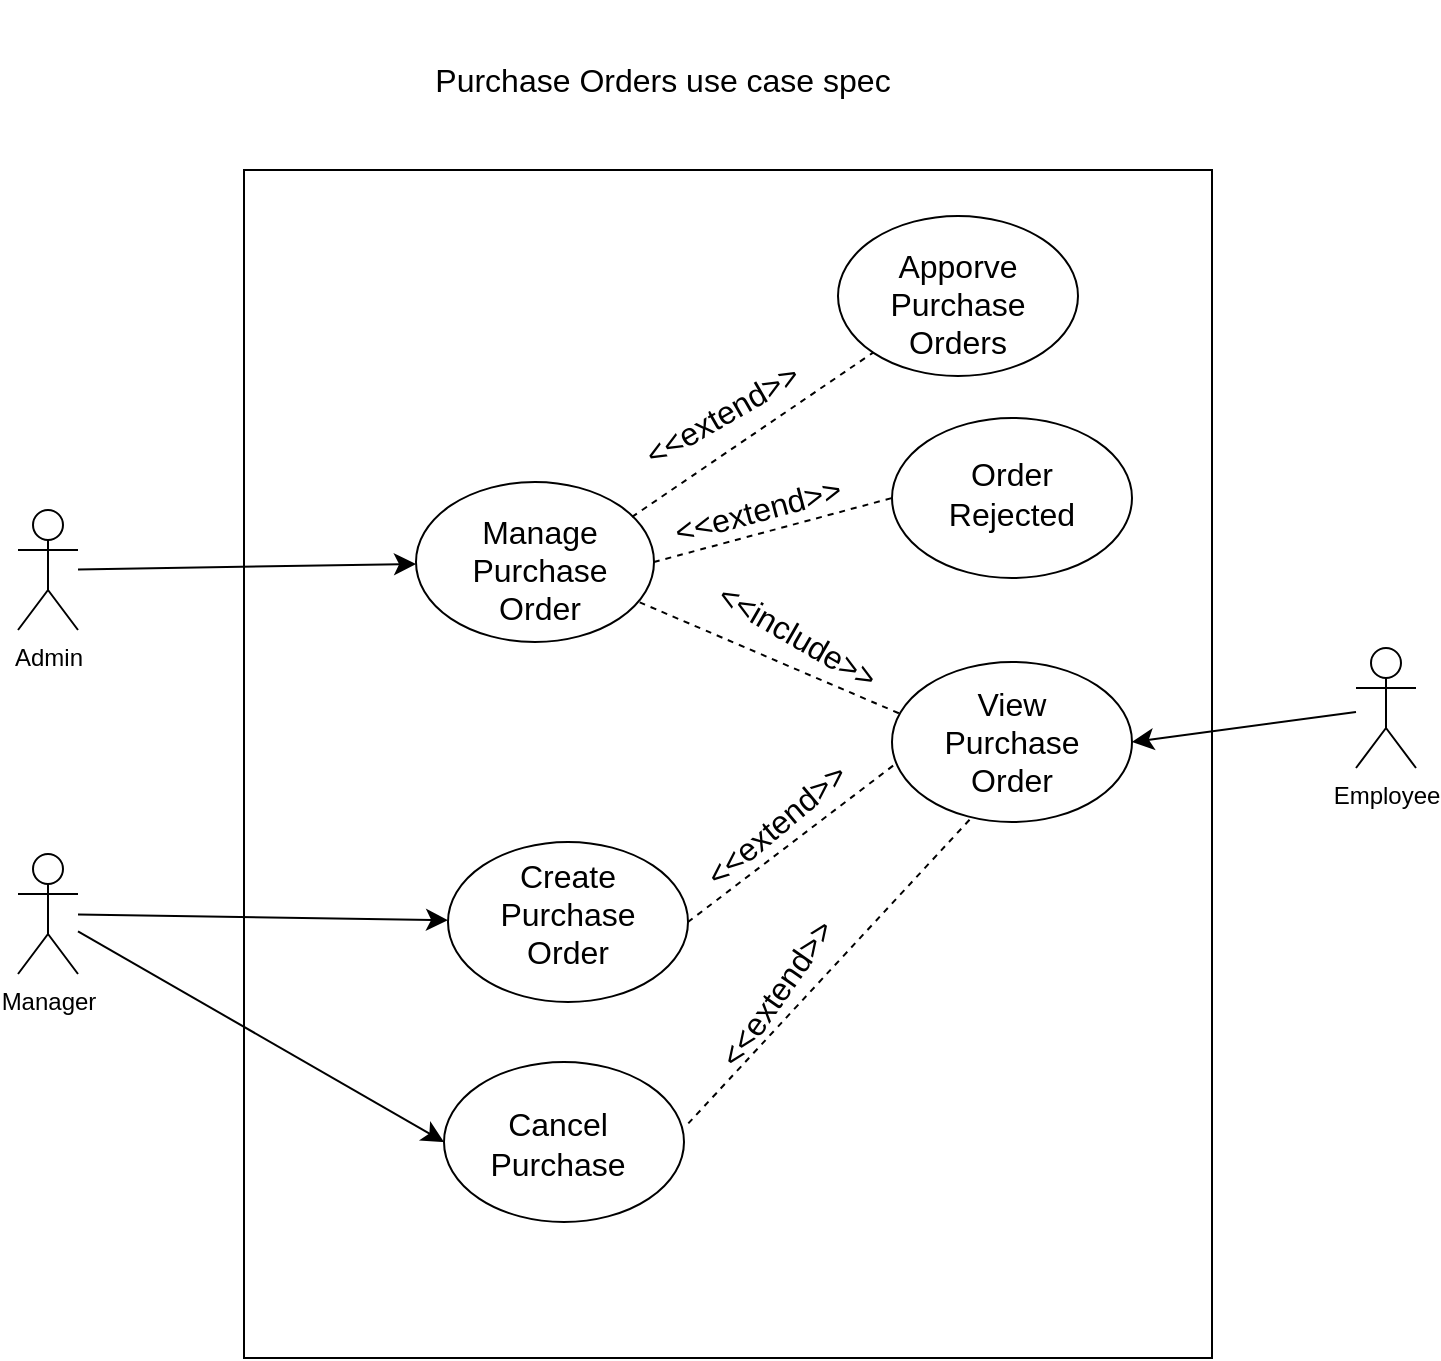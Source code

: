 <mxfile version="26.2.12" pages="5">
  <diagram name="Page-1" id="NyOnG_kX5CCc0Y3JeKOn">
    <mxGraphModel dx="1114" dy="1231" grid="0" gridSize="10" guides="1" tooltips="1" connect="1" arrows="1" fold="1" page="0" pageScale="1" pageWidth="850" pageHeight="1100" math="0" shadow="0">
      <root>
        <mxCell id="0" />
        <mxCell id="1" parent="0" />
        <mxCell id="DXJZPBngIMLDcMMttX4D-1" value="" style="rounded=0;whiteSpace=wrap;html=1;" parent="1" vertex="1">
          <mxGeometry x="-6" y="-161" width="484" height="594" as="geometry" />
        </mxCell>
        <mxCell id="DXJZPBngIMLDcMMttX4D-2" value="" style="ellipse;whiteSpace=wrap;html=1;" parent="1" vertex="1">
          <mxGeometry x="318" y="-37" width="120" height="80" as="geometry" />
        </mxCell>
        <mxCell id="DXJZPBngIMLDcMMttX4D-3" value="" style="ellipse;whiteSpace=wrap;html=1;" parent="1" vertex="1">
          <mxGeometry x="80" y="-5" width="119" height="80" as="geometry" />
        </mxCell>
        <mxCell id="DXJZPBngIMLDcMMttX4D-4" value="" style="ellipse;whiteSpace=wrap;html=1;" parent="1" vertex="1">
          <mxGeometry x="94" y="285" width="120" height="80" as="geometry" />
        </mxCell>
        <mxCell id="DXJZPBngIMLDcMMttX4D-6" value="" style="ellipse;whiteSpace=wrap;html=1;" parent="1" vertex="1">
          <mxGeometry x="318" y="85" width="120" height="80" as="geometry" />
        </mxCell>
        <mxCell id="DXJZPBngIMLDcMMttX4D-7" value="Manage Purchase Order" style="text;strokeColor=none;fillColor=none;html=1;align=center;verticalAlign=middle;whiteSpace=wrap;rounded=0;fontSize=16;" parent="1" vertex="1">
          <mxGeometry x="112" y="24" width="60" height="30" as="geometry" />
        </mxCell>
        <mxCell id="DXJZPBngIMLDcMMttX4D-8" value="Order Rejected" style="text;strokeColor=none;fillColor=none;html=1;align=center;verticalAlign=middle;whiteSpace=wrap;rounded=0;fontSize=16;" parent="1" vertex="1">
          <mxGeometry x="348" y="-14" width="60" height="30" as="geometry" />
        </mxCell>
        <mxCell id="DXJZPBngIMLDcMMttX4D-9" value="Cancel Purchase" style="text;strokeColor=none;fillColor=none;html=1;align=center;verticalAlign=middle;whiteSpace=wrap;rounded=0;fontSize=16;" parent="1" vertex="1">
          <mxGeometry x="121" y="312" width="60" height="28" as="geometry" />
        </mxCell>
        <mxCell id="DXJZPBngIMLDcMMttX4D-10" value="View Purchase Order" style="text;strokeColor=none;fillColor=none;html=1;align=center;verticalAlign=middle;whiteSpace=wrap;rounded=0;fontSize=16;" parent="1" vertex="1">
          <mxGeometry x="348" y="110" width="60" height="30" as="geometry" />
        </mxCell>
        <mxCell id="DXJZPBngIMLDcMMttX4D-11" value="" style="ellipse;whiteSpace=wrap;html=1;" parent="1" vertex="1">
          <mxGeometry x="96" y="175" width="120" height="80" as="geometry" />
        </mxCell>
        <mxCell id="DXJZPBngIMLDcMMttX4D-13" value="" style="ellipse;whiteSpace=wrap;html=1;" parent="1" vertex="1">
          <mxGeometry x="291" y="-138" width="120" height="80" as="geometry" />
        </mxCell>
        <mxCell id="DXJZPBngIMLDcMMttX4D-21" style="edgeStyle=none;curved=1;rounded=0;orthogonalLoop=1;jettySize=auto;html=1;fontSize=12;startSize=8;endSize=8;" parent="1" source="DXJZPBngIMLDcMMttX4D-14" target="DXJZPBngIMLDcMMttX4D-3" edge="1">
          <mxGeometry relative="1" as="geometry" />
        </mxCell>
        <mxCell id="DXJZPBngIMLDcMMttX4D-14" value="Admin" style="shape=umlActor;verticalLabelPosition=bottom;verticalAlign=top;html=1;outlineConnect=0;" parent="1" vertex="1">
          <mxGeometry x="-119" y="9" width="30" height="60" as="geometry" />
        </mxCell>
        <mxCell id="DXJZPBngIMLDcMMttX4D-44" style="edgeStyle=none;curved=1;rounded=0;orthogonalLoop=1;jettySize=auto;html=1;fontSize=12;startSize=8;endSize=8;" parent="1" source="DXJZPBngIMLDcMMttX4D-15" target="DXJZPBngIMLDcMMttX4D-11" edge="1">
          <mxGeometry relative="1" as="geometry" />
        </mxCell>
        <mxCell id="DXJZPBngIMLDcMMttX4D-45" style="edgeStyle=none;curved=1;rounded=0;orthogonalLoop=1;jettySize=auto;html=1;entryX=0;entryY=0.5;entryDx=0;entryDy=0;fontSize=12;startSize=8;endSize=8;" parent="1" source="DXJZPBngIMLDcMMttX4D-15" target="DXJZPBngIMLDcMMttX4D-4" edge="1">
          <mxGeometry relative="1" as="geometry" />
        </mxCell>
        <mxCell id="DXJZPBngIMLDcMMttX4D-15" value="Manager" style="shape=umlActor;verticalLabelPosition=bottom;verticalAlign=top;html=1;outlineConnect=0;" parent="1" vertex="1">
          <mxGeometry x="-119" y="181" width="30" height="60" as="geometry" />
        </mxCell>
        <mxCell id="DXJZPBngIMLDcMMttX4D-16" value="Create Purchase Order" style="text;html=1;align=center;verticalAlign=middle;whiteSpace=wrap;rounded=0;fontSize=16;" parent="1" vertex="1">
          <mxGeometry x="126" y="196" width="60" height="30" as="geometry" />
        </mxCell>
        <mxCell id="DXJZPBngIMLDcMMttX4D-37" style="edgeStyle=none;curved=1;rounded=0;orthogonalLoop=1;jettySize=auto;html=1;entryX=1;entryY=0.5;entryDx=0;entryDy=0;fontSize=12;startSize=8;endSize=8;" parent="1" source="DXJZPBngIMLDcMMttX4D-17" target="DXJZPBngIMLDcMMttX4D-6" edge="1">
          <mxGeometry relative="1" as="geometry" />
        </mxCell>
        <mxCell id="DXJZPBngIMLDcMMttX4D-17" value="Employee" style="shape=umlActor;verticalLabelPosition=bottom;verticalAlign=top;html=1;outlineConnect=0;" parent="1" vertex="1">
          <mxGeometry x="550" y="78" width="30" height="60" as="geometry" />
        </mxCell>
        <mxCell id="DXJZPBngIMLDcMMttX4D-20" value="Apporve Purchase Orders" style="text;strokeColor=none;fillColor=none;html=1;align=center;verticalAlign=middle;whiteSpace=wrap;rounded=0;fontSize=16;" parent="1" vertex="1">
          <mxGeometry x="321" y="-109" width="60" height="30" as="geometry" />
        </mxCell>
        <mxCell id="DXJZPBngIMLDcMMttX4D-30" value="&amp;lt;&amp;lt;extend&amp;gt;&amp;gt;" style="text;html=1;align=center;verticalAlign=middle;whiteSpace=wrap;rounded=0;fontSize=16;rotation=-15;" parent="1" vertex="1">
          <mxGeometry x="221" y="-6" width="60" height="30" as="geometry" />
        </mxCell>
        <mxCell id="DXJZPBngIMLDcMMttX4D-31" value="&amp;lt;&amp;lt;extend&amp;gt;&amp;gt;" style="text;html=1;align=center;verticalAlign=middle;whiteSpace=wrap;rounded=0;fontSize=16;rotation=-55;" parent="1" vertex="1">
          <mxGeometry x="231.21" y="235.41" width="59" height="30" as="geometry" />
        </mxCell>
        <mxCell id="DXJZPBngIMLDcMMttX4D-32" value="&amp;lt;&amp;lt;extend&amp;gt;&amp;gt;" style="text;html=1;align=center;verticalAlign=middle;whiteSpace=wrap;rounded=0;fontSize=16;rotation=-40;" parent="1" vertex="1">
          <mxGeometry x="230.21" y="151" width="60" height="30" as="geometry" />
        </mxCell>
        <mxCell id="DXJZPBngIMLDcMMttX4D-35" value="&amp;lt;&amp;lt;extend&amp;gt;&amp;gt;" style="text;html=1;align=center;verticalAlign=middle;whiteSpace=wrap;rounded=0;fontSize=16;rotation=-30;" parent="1" vertex="1">
          <mxGeometry x="203" y="-54" width="60" height="30" as="geometry" />
        </mxCell>
        <mxCell id="DXJZPBngIMLDcMMttX4D-39" value="&amp;lt;&amp;lt;include&amp;gt;&amp;gt;" style="text;html=1;align=center;verticalAlign=middle;whiteSpace=wrap;rounded=0;fontSize=16;rotation=30;" parent="1" vertex="1">
          <mxGeometry x="241" y="57" width="60" height="30" as="geometry" />
        </mxCell>
        <mxCell id="DXJZPBngIMLDcMMttX4D-43" value="Purchase Orders use case spec" style="text;html=1;align=center;verticalAlign=middle;whiteSpace=wrap;rounded=0;fontSize=16;" parent="1" vertex="1">
          <mxGeometry x="75" y="-246" width="257" height="79" as="geometry" />
        </mxCell>
        <mxCell id="w_eY-zaCafY_pbtJbfmp-1" value="" style="endArrow=none;dashed=1;html=1;rounded=0;fontSize=12;startSize=8;endSize=8;curved=1;entryX=0.333;entryY=0.97;entryDx=0;entryDy=0;entryPerimeter=0;exitX=1.018;exitY=0.384;exitDx=0;exitDy=0;exitPerimeter=0;" edge="1" parent="1" source="DXJZPBngIMLDcMMttX4D-4" target="DXJZPBngIMLDcMMttX4D-6">
          <mxGeometry width="50" height="50" relative="1" as="geometry">
            <mxPoint x="247" y="389" as="sourcePoint" />
            <mxPoint x="297" y="339" as="targetPoint" />
          </mxGeometry>
        </mxCell>
        <mxCell id="w_eY-zaCafY_pbtJbfmp-2" value="" style="endArrow=none;dashed=1;html=1;rounded=0;fontSize=12;startSize=8;endSize=8;curved=1;entryX=0.015;entryY=0.636;entryDx=0;entryDy=0;entryPerimeter=0;exitX=1;exitY=0.5;exitDx=0;exitDy=0;" edge="1" parent="1" source="DXJZPBngIMLDcMMttX4D-11" target="DXJZPBngIMLDcMMttX4D-6">
          <mxGeometry width="50" height="50" relative="1" as="geometry">
            <mxPoint x="214" y="215" as="sourcePoint" />
            <mxPoint x="264" y="165" as="targetPoint" />
          </mxGeometry>
        </mxCell>
        <mxCell id="w_eY-zaCafY_pbtJbfmp-3" value="" style="endArrow=none;dashed=1;html=1;rounded=0;fontSize=12;startSize=8;endSize=8;curved=1;entryX=0.047;entryY=0.332;entryDx=0;entryDy=0;entryPerimeter=0;exitX=0.94;exitY=0.752;exitDx=0;exitDy=0;exitPerimeter=0;" edge="1" parent="1" source="DXJZPBngIMLDcMMttX4D-3" target="DXJZPBngIMLDcMMttX4D-6">
          <mxGeometry width="50" height="50" relative="1" as="geometry">
            <mxPoint x="216" y="151" as="sourcePoint" />
            <mxPoint x="266" y="101" as="targetPoint" />
          </mxGeometry>
        </mxCell>
        <mxCell id="w_eY-zaCafY_pbtJbfmp-5" value="" style="endArrow=none;dashed=1;html=1;rounded=0;fontSize=12;startSize=8;endSize=8;curved=1;entryX=0;entryY=0.5;entryDx=0;entryDy=0;exitX=1;exitY=0.5;exitDx=0;exitDy=0;" edge="1" parent="1" source="DXJZPBngIMLDcMMttX4D-3" target="DXJZPBngIMLDcMMttX4D-2">
          <mxGeometry width="50" height="50" relative="1" as="geometry">
            <mxPoint x="216" y="151" as="sourcePoint" />
            <mxPoint x="266" y="101" as="targetPoint" />
          </mxGeometry>
        </mxCell>
        <mxCell id="w_eY-zaCafY_pbtJbfmp-6" value="" style="endArrow=none;dashed=1;html=1;rounded=0;fontSize=12;startSize=8;endSize=8;curved=1;entryX=0;entryY=1;entryDx=0;entryDy=0;exitX=0.908;exitY=0.218;exitDx=0;exitDy=0;exitPerimeter=0;" edge="1" parent="1" source="DXJZPBngIMLDcMMttX4D-3" target="DXJZPBngIMLDcMMttX4D-13">
          <mxGeometry width="50" height="50" relative="1" as="geometry">
            <mxPoint x="216" y="151" as="sourcePoint" />
            <mxPoint x="266" y="101" as="targetPoint" />
          </mxGeometry>
        </mxCell>
      </root>
    </mxGraphModel>
  </diagram>
  <diagram id="zTB6yqDOn4gvXUhf_rNV" name="Page-2">
    <mxGraphModel dx="1025" dy="1128" grid="0" gridSize="10" guides="1" tooltips="1" connect="1" arrows="1" fold="1" page="0" pageScale="1" pageWidth="850" pageHeight="1100" math="0" shadow="0">
      <root>
        <mxCell id="0" />
        <mxCell id="1" parent="0" />
        <mxCell id="6XokOQbXLFKj7Yi1ZXRZ-1" value="Patient Admission Use Case" style="text;html=1;align=center;verticalAlign=middle;whiteSpace=wrap;rounded=0;fontSize=16;" parent="1" vertex="1">
          <mxGeometry x="114" y="-15" width="210" height="30" as="geometry" />
        </mxCell>
        <mxCell id="6XokOQbXLFKj7Yi1ZXRZ-2" value="" style="rounded=0;whiteSpace=wrap;html=1;" parent="1" vertex="1">
          <mxGeometry x="6" y="15" width="423" height="611" as="geometry" />
        </mxCell>
        <mxCell id="6XokOQbXLFKj7Yi1ZXRZ-3" value="" style="ellipse;whiteSpace=wrap;html=1;" parent="1" vertex="1">
          <mxGeometry x="86.5" y="527" width="120" height="80" as="geometry" />
        </mxCell>
        <mxCell id="6XokOQbXLFKj7Yi1ZXRZ-4" value="" style="ellipse;whiteSpace=wrap;html=1;" parent="1" vertex="1">
          <mxGeometry x="86.5" y="152" width="120" height="80" as="geometry" />
        </mxCell>
        <mxCell id="6XokOQbXLFKj7Yi1ZXRZ-5" value="" style="ellipse;whiteSpace=wrap;html=1;" parent="1" vertex="1">
          <mxGeometry x="88.5" y="332" width="120" height="80" as="geometry" />
        </mxCell>
        <mxCell id="6XokOQbXLFKj7Yi1ZXRZ-6" value="" style="ellipse;whiteSpace=wrap;html=1;" parent="1" vertex="1">
          <mxGeometry x="289" y="332" width="120" height="80" as="geometry" />
        </mxCell>
        <mxCell id="6XokOQbXLFKj7Yi1ZXRZ-11" style="edgeStyle=none;curved=1;rounded=0;orthogonalLoop=1;jettySize=auto;html=1;entryX=1;entryY=0.5;entryDx=0;entryDy=0;fontSize=12;startSize=8;endSize=8;" parent="1" source="6XokOQbXLFKj7Yi1ZXRZ-7" target="6XokOQbXLFKj7Yi1ZXRZ-4" edge="1">
          <mxGeometry relative="1" as="geometry" />
        </mxCell>
        <mxCell id="6XokOQbXLFKj7Yi1ZXRZ-7" value="Patient" style="shape=umlActor;verticalLabelPosition=bottom;verticalAlign=top;html=1;outlineConnect=0;" parent="1" vertex="1">
          <mxGeometry x="442" y="191" width="30" height="60" as="geometry" />
        </mxCell>
        <mxCell id="6XokOQbXLFKj7Yi1ZXRZ-20" style="edgeStyle=none;curved=1;rounded=0;orthogonalLoop=1;jettySize=auto;html=1;entryX=0.5;entryY=0;entryDx=0;entryDy=0;fontSize=12;startSize=8;endSize=8;" parent="1" source="6XokOQbXLFKj7Yi1ZXRZ-8" target="6XokOQbXLFKj7Yi1ZXRZ-5" edge="1">
          <mxGeometry relative="1" as="geometry" />
        </mxCell>
        <mxCell id="6XokOQbXLFKj7Yi1ZXRZ-40" style="edgeStyle=none;curved=1;rounded=0;orthogonalLoop=1;jettySize=auto;html=1;entryX=0;entryY=0.5;entryDx=0;entryDy=0;fontSize=12;startSize=8;endSize=8;" parent="1" source="6XokOQbXLFKj7Yi1ZXRZ-8" target="6XokOQbXLFKj7Yi1ZXRZ-38" edge="1">
          <mxGeometry relative="1" as="geometry" />
        </mxCell>
        <mxCell id="6XokOQbXLFKj7Yi1ZXRZ-8" value="Admin" style="shape=umlActor;verticalLabelPosition=bottom;verticalAlign=top;html=1;outlineConnect=0;" parent="1" vertex="1">
          <mxGeometry x="-102" y="51" width="30" height="60" as="geometry" />
        </mxCell>
        <mxCell id="6XokOQbXLFKj7Yi1ZXRZ-17" style="edgeStyle=none;curved=1;rounded=0;orthogonalLoop=1;jettySize=auto;html=1;entryX=0.5;entryY=0;entryDx=0;entryDy=0;fontSize=12;startSize=8;endSize=8;" parent="1" source="6XokOQbXLFKj7Yi1ZXRZ-9" target="6XokOQbXLFKj7Yi1ZXRZ-5" edge="1">
          <mxGeometry relative="1" as="geometry" />
        </mxCell>
        <mxCell id="6XokOQbXLFKj7Yi1ZXRZ-33" style="edgeStyle=none;curved=1;rounded=0;orthogonalLoop=1;jettySize=auto;html=1;entryX=0;entryY=0.5;entryDx=0;entryDy=0;fontSize=12;startSize=8;endSize=8;" parent="1" source="6XokOQbXLFKj7Yi1ZXRZ-9" target="6XokOQbXLFKj7Yi1ZXRZ-3" edge="1">
          <mxGeometry relative="1" as="geometry" />
        </mxCell>
        <mxCell id="6XokOQbXLFKj7Yi1ZXRZ-9" value="Receptionist" style="shape=umlActor;verticalLabelPosition=bottom;verticalAlign=top;html=1;outlineConnect=0;" parent="1" vertex="1">
          <mxGeometry x="-100" y="199" width="30" height="60" as="geometry" />
        </mxCell>
        <mxCell id="6XokOQbXLFKj7Yi1ZXRZ-10" value="Register" style="text;html=1;align=center;verticalAlign=middle;whiteSpace=wrap;rounded=0;fontSize=16;" parent="1" vertex="1">
          <mxGeometry x="118.5" y="174" width="60" height="30" as="geometry" />
        </mxCell>
        <mxCell id="6XokOQbXLFKj7Yi1ZXRZ-12" value="" style="ellipse;whiteSpace=wrap;html=1;" parent="1" vertex="1">
          <mxGeometry x="306" y="100" width="120" height="80" as="geometry" />
        </mxCell>
        <mxCell id="6XokOQbXLFKj7Yi1ZXRZ-13" value="Update Details" style="text;html=1;align=center;verticalAlign=middle;whiteSpace=wrap;rounded=0;fontSize=16;" parent="1" vertex="1">
          <mxGeometry x="336" y="128" width="60" height="30" as="geometry" />
        </mxCell>
        <mxCell id="6XokOQbXLFKj7Yi1ZXRZ-15" value="&amp;lt;&amp;lt;extend&amp;gt;&amp;gt;" style="text;html=1;align=center;verticalAlign=middle;whiteSpace=wrap;rounded=0;fontSize=16;rotation=-10;" parent="1" vertex="1">
          <mxGeometry x="232" y="150" width="60" height="30" as="geometry" />
        </mxCell>
        <mxCell id="6XokOQbXLFKj7Yi1ZXRZ-16" value="Approve Registration" style="text;html=1;align=center;verticalAlign=middle;whiteSpace=wrap;rounded=0;fontSize=16;" parent="1" vertex="1">
          <mxGeometry x="116.5" y="357" width="60" height="30" as="geometry" />
        </mxCell>
        <mxCell id="6XokOQbXLFKj7Yi1ZXRZ-23" value="" style="endArrow=none;dashed=1;html=1;rounded=0;fontSize=12;startSize=8;endSize=8;curved=1;entryX=0.5;entryY=0;entryDx=0;entryDy=0;" parent="1" target="6XokOQbXLFKj7Yi1ZXRZ-5" edge="1">
          <mxGeometry width="50" height="50" relative="1" as="geometry">
            <mxPoint x="156" y="230" as="sourcePoint" />
            <mxPoint x="217" y="85" as="targetPoint" />
          </mxGeometry>
        </mxCell>
        <mxCell id="6XokOQbXLFKj7Yi1ZXRZ-24" value="Verify Insurance" style="text;html=1;align=center;verticalAlign=middle;whiteSpace=wrap;rounded=0;fontSize=16;" parent="1" vertex="1">
          <mxGeometry x="319" y="355" width="60" height="30" as="geometry" />
        </mxCell>
        <mxCell id="6XokOQbXLFKj7Yi1ZXRZ-26" value="&amp;lt;&amp;lt;include&amp;gt;&amp;gt;" style="text;html=1;align=center;verticalAlign=middle;whiteSpace=wrap;rounded=0;fontSize=16;" parent="1" vertex="1">
          <mxGeometry x="216" y="342" width="60" height="30" as="geometry" />
        </mxCell>
        <mxCell id="6XokOQbXLFKj7Yi1ZXRZ-27" value="" style="ellipse;whiteSpace=wrap;html=1;" parent="1" vertex="1">
          <mxGeometry x="289" y="438" width="120" height="80" as="geometry" />
        </mxCell>
        <mxCell id="6XokOQbXLFKj7Yi1ZXRZ-28" value="Assign Room" style="text;html=1;align=center;verticalAlign=middle;whiteSpace=wrap;rounded=0;fontSize=16;" parent="1" vertex="1">
          <mxGeometry x="321" y="463" width="60" height="30" as="geometry" />
        </mxCell>
        <mxCell id="6XokOQbXLFKj7Yi1ZXRZ-30" value="&amp;lt;,extend&amp;gt;&amp;gt;" style="text;html=1;align=center;verticalAlign=middle;whiteSpace=wrap;rounded=0;fontSize=16;rotation=45;" parent="1" vertex="1">
          <mxGeometry x="219" y="405" width="60" height="30" as="geometry" />
        </mxCell>
        <mxCell id="6XokOQbXLFKj7Yi1ZXRZ-31" value="&amp;lt;&amp;lt;extend&amp;gt;&amp;gt;" style="text;html=1;align=center;verticalAlign=middle;whiteSpace=wrap;rounded=0;fontSize=16;rotation=90;" parent="1" vertex="1">
          <mxGeometry x="134" y="455" width="60" height="30" as="geometry" />
        </mxCell>
        <mxCell id="6XokOQbXLFKj7Yi1ZXRZ-32" value="Cancel Registration" style="text;html=1;align=center;verticalAlign=middle;whiteSpace=wrap;rounded=0;fontSize=16;" parent="1" vertex="1">
          <mxGeometry x="116.5" y="552" width="60" height="30" as="geometry" />
        </mxCell>
        <mxCell id="6XokOQbXLFKj7Yi1ZXRZ-38" value="" style="ellipse;whiteSpace=wrap;html=1;" parent="1" vertex="1">
          <mxGeometry x="89" y="35" width="120" height="80" as="geometry" />
        </mxCell>
        <mxCell id="6XokOQbXLFKj7Yi1ZXRZ-39" value="View Registration List" style="text;html=1;align=center;verticalAlign=middle;whiteSpace=wrap;rounded=0;fontSize=16;" parent="1" vertex="1">
          <mxGeometry x="118.5" y="60" width="60" height="30" as="geometry" />
        </mxCell>
        <mxCell id="g6KzEzdc8JA6epEw6qc8-1" value="" style="endArrow=none;dashed=1;html=1;rounded=0;fontSize=12;startSize=8;endSize=8;curved=1;entryX=0;entryY=1;entryDx=0;entryDy=0;exitX=1;exitY=0.5;exitDx=0;exitDy=0;" edge="1" parent="1" source="6XokOQbXLFKj7Yi1ZXRZ-4" target="6XokOQbXLFKj7Yi1ZXRZ-12">
          <mxGeometry width="50" height="50" relative="1" as="geometry">
            <mxPoint x="211" y="217" as="sourcePoint" />
            <mxPoint x="261" y="167" as="targetPoint" />
          </mxGeometry>
        </mxCell>
        <mxCell id="g6KzEzdc8JA6epEw6qc8-2" value="" style="endArrow=none;dashed=1;html=1;rounded=0;fontSize=12;startSize=8;endSize=8;curved=1;entryX=0;entryY=0.5;entryDx=0;entryDy=0;exitX=1;exitY=0.5;exitDx=0;exitDy=0;" edge="1" parent="1" source="6XokOQbXLFKj7Yi1ZXRZ-5" target="6XokOQbXLFKj7Yi1ZXRZ-6">
          <mxGeometry width="50" height="50" relative="1" as="geometry">
            <mxPoint x="211" y="287" as="sourcePoint" />
            <mxPoint x="261" y="237" as="targetPoint" />
          </mxGeometry>
        </mxCell>
        <mxCell id="g6KzEzdc8JA6epEw6qc8-3" value="" style="endArrow=none;dashed=1;html=1;rounded=0;fontSize=12;startSize=8;endSize=8;curved=1;entryX=0;entryY=0.5;entryDx=0;entryDy=0;exitX=0.921;exitY=0.788;exitDx=0;exitDy=0;exitPerimeter=0;" edge="1" parent="1" source="6XokOQbXLFKj7Yi1ZXRZ-5" target="6XokOQbXLFKj7Yi1ZXRZ-27">
          <mxGeometry width="50" height="50" relative="1" as="geometry">
            <mxPoint x="211" y="287" as="sourcePoint" />
            <mxPoint x="261" y="237" as="targetPoint" />
          </mxGeometry>
        </mxCell>
        <mxCell id="g6KzEzdc8JA6epEw6qc8-4" value="" style="endArrow=none;dashed=1;html=1;rounded=0;fontSize=12;startSize=8;endSize=8;curved=1;entryX=0.5;entryY=1;entryDx=0;entryDy=0;exitX=0.567;exitY=0.014;exitDx=0;exitDy=0;exitPerimeter=0;" edge="1" parent="1" source="6XokOQbXLFKj7Yi1ZXRZ-3" target="6XokOQbXLFKj7Yi1ZXRZ-5">
          <mxGeometry width="50" height="50" relative="1" as="geometry">
            <mxPoint x="99" y="488" as="sourcePoint" />
            <mxPoint x="149" y="438" as="targetPoint" />
          </mxGeometry>
        </mxCell>
      </root>
    </mxGraphModel>
  </diagram>
  <diagram id="w-Ws_v_r-dMBgAfrUgAB" name="Page-3">
    <mxGraphModel dx="988" dy="1085" grid="0" gridSize="10" guides="1" tooltips="1" connect="1" arrows="1" fold="1" page="0" pageScale="1" pageWidth="850" pageHeight="1100" math="0" shadow="0">
      <root>
        <mxCell id="0" />
        <mxCell id="1" parent="0" />
        <mxCell id="RGfr8Jt0xajtY7Bnpl3W-1" value="" style="rounded=0;whiteSpace=wrap;html=1;" vertex="1" parent="1">
          <mxGeometry x="35" y="-212" width="388" height="595" as="geometry" />
        </mxCell>
        <mxCell id="RGfr8Jt0xajtY7Bnpl3W-2" value="" style="ellipse;whiteSpace=wrap;html=1;" vertex="1" parent="1">
          <mxGeometry x="91" y="-32" width="120" height="80" as="geometry" />
        </mxCell>
        <mxCell id="RGfr8Jt0xajtY7Bnpl3W-32" style="edgeStyle=none;curved=1;rounded=0;orthogonalLoop=1;jettySize=auto;html=1;entryX=0;entryY=0.5;entryDx=0;entryDy=0;fontSize=12;startSize=8;endSize=8;" edge="1" parent="1" source="RGfr8Jt0xajtY7Bnpl3W-3" target="RGfr8Jt0xajtY7Bnpl3W-8">
          <mxGeometry relative="1" as="geometry" />
        </mxCell>
        <mxCell id="RGfr8Jt0xajtY7Bnpl3W-37" style="edgeStyle=none;curved=1;rounded=0;orthogonalLoop=1;jettySize=auto;html=1;fontSize=12;startSize=8;endSize=8;entryX=0;entryY=0.5;entryDx=0;entryDy=0;" edge="1" parent="1" source="RGfr8Jt0xajtY7Bnpl3W-3" target="RGfr8Jt0xajtY7Bnpl3W-34">
          <mxGeometry relative="1" as="geometry">
            <mxPoint x="214.429" y="-109.286" as="targetPoint" />
          </mxGeometry>
        </mxCell>
        <mxCell id="RGfr8Jt0xajtY7Bnpl3W-3" value="Doctor" style="shape=umlActor;verticalLabelPosition=bottom;verticalAlign=top;html=1;outlineConnect=0;" vertex="1" parent="1">
          <mxGeometry x="-26" y="-42" width="30" height="60" as="geometry" />
        </mxCell>
        <mxCell id="RGfr8Jt0xajtY7Bnpl3W-19" style="edgeStyle=none;curved=1;rounded=0;orthogonalLoop=1;jettySize=auto;html=1;entryX=0;entryY=1;entryDx=0;entryDy=0;fontSize=12;startSize=8;endSize=8;" edge="1" parent="1" source="RGfr8Jt0xajtY7Bnpl3W-4" target="RGfr8Jt0xajtY7Bnpl3W-2">
          <mxGeometry relative="1" as="geometry" />
        </mxCell>
        <mxCell id="RGfr8Jt0xajtY7Bnpl3W-27" style="edgeStyle=none;curved=1;rounded=0;orthogonalLoop=1;jettySize=auto;html=1;entryX=0;entryY=0.5;entryDx=0;entryDy=0;fontSize=12;startSize=8;endSize=8;" edge="1" parent="1" source="RGfr8Jt0xajtY7Bnpl3W-4" target="RGfr8Jt0xajtY7Bnpl3W-7">
          <mxGeometry relative="1" as="geometry" />
        </mxCell>
        <mxCell id="RGfr8Jt0xajtY7Bnpl3W-4" value="Receptionist" style="shape=umlActor;verticalLabelPosition=bottom;verticalAlign=top;html=1;outlineConnect=0;" vertex="1" parent="1">
          <mxGeometry x="-26" y="179" width="30" height="60" as="geometry" />
        </mxCell>
        <mxCell id="RGfr8Jt0xajtY7Bnpl3W-22" style="edgeStyle=none;curved=1;rounded=0;orthogonalLoop=1;jettySize=auto;html=1;entryX=1;entryY=0.5;entryDx=0;entryDy=0;fontSize=12;startSize=8;endSize=8;" edge="1" parent="1" source="RGfr8Jt0xajtY7Bnpl3W-5" target="RGfr8Jt0xajtY7Bnpl3W-20">
          <mxGeometry relative="1" as="geometry" />
        </mxCell>
        <mxCell id="RGfr8Jt0xajtY7Bnpl3W-26" style="edgeStyle=none;curved=1;rounded=0;orthogonalLoop=1;jettySize=auto;html=1;entryX=1;entryY=0.5;entryDx=0;entryDy=0;fontSize=12;startSize=8;endSize=8;" edge="1" parent="1" source="RGfr8Jt0xajtY7Bnpl3W-5" target="RGfr8Jt0xajtY7Bnpl3W-7">
          <mxGeometry relative="1" as="geometry" />
        </mxCell>
        <mxCell id="RGfr8Jt0xajtY7Bnpl3W-5" value="Patient" style="shape=umlActor;verticalLabelPosition=bottom;verticalAlign=top;html=1;outlineConnect=0;" vertex="1" parent="1">
          <mxGeometry x="453" y="167" width="30" height="60" as="geometry" />
        </mxCell>
        <mxCell id="RGfr8Jt0xajtY7Bnpl3W-6" value="" style="ellipse;whiteSpace=wrap;html=1;" vertex="1" parent="1">
          <mxGeometry x="300" y="-16" width="120" height="80" as="geometry" />
        </mxCell>
        <mxCell id="RGfr8Jt0xajtY7Bnpl3W-7" value="" style="ellipse;whiteSpace=wrap;html=1;" vertex="1" parent="1">
          <mxGeometry x="141" y="279" width="120" height="80" as="geometry" />
        </mxCell>
        <mxCell id="RGfr8Jt0xajtY7Bnpl3W-8" value="" style="ellipse;whiteSpace=wrap;html=1;" vertex="1" parent="1">
          <mxGeometry x="283" y="-112" width="120" height="80" as="geometry" />
        </mxCell>
        <mxCell id="RGfr8Jt0xajtY7Bnpl3W-10" value="Schedule Appointment" style="text;html=1;align=center;verticalAlign=middle;whiteSpace=wrap;rounded=0;" vertex="1" parent="1">
          <mxGeometry x="121" y="-7" width="60" height="30" as="geometry" />
        </mxCell>
        <mxCell id="RGfr8Jt0xajtY7Bnpl3W-11" value="Send Appointment Reminder" style="text;html=1;align=center;verticalAlign=middle;whiteSpace=wrap;rounded=0;" vertex="1" parent="1">
          <mxGeometry x="330" y="4" width="60" height="30" as="geometry" />
        </mxCell>
        <mxCell id="RGfr8Jt0xajtY7Bnpl3W-13" value="Cancel Appointment" style="text;html=1;align=center;verticalAlign=middle;whiteSpace=wrap;rounded=0;" vertex="1" parent="1">
          <mxGeometry x="171" y="304" width="60" height="30" as="geometry" />
        </mxCell>
        <mxCell id="RGfr8Jt0xajtY7Bnpl3W-14" value="Reschedule Appointment" style="text;html=1;align=center;verticalAlign=middle;whiteSpace=wrap;rounded=0;" vertex="1" parent="1">
          <mxGeometry x="313" y="-87" width="60" height="30" as="geometry" />
        </mxCell>
        <mxCell id="RGfr8Jt0xajtY7Bnpl3W-16" value="&amp;lt;&amp;lt;include&amp;gt;&amp;gt;" style="text;html=1;align=center;verticalAlign=middle;whiteSpace=wrap;rounded=0;" vertex="1" parent="1">
          <mxGeometry x="228" y="-12" width="61" height="30" as="geometry" />
        </mxCell>
        <mxCell id="RGfr8Jt0xajtY7Bnpl3W-17" value="&amp;lt;&amp;lt;extend&amp;gt;&amp;gt;" style="text;html=1;align=center;verticalAlign=middle;whiteSpace=wrap;rounded=0;rotation=-30;" vertex="1" parent="1">
          <mxGeometry x="215" y="-55" width="61" height="30" as="geometry" />
        </mxCell>
        <mxCell id="RGfr8Jt0xajtY7Bnpl3W-18" style="edgeStyle=none;curved=1;rounded=0;orthogonalLoop=1;jettySize=auto;html=1;exitX=0;exitY=0.5;exitDx=0;exitDy=0;fontSize=12;startSize=8;endSize=8;" edge="1" parent="1" source="RGfr8Jt0xajtY7Bnpl3W-14" target="RGfr8Jt0xajtY7Bnpl3W-14">
          <mxGeometry relative="1" as="geometry" />
        </mxCell>
        <mxCell id="RGfr8Jt0xajtY7Bnpl3W-20" value="" style="ellipse;whiteSpace=wrap;html=1;" vertex="1" parent="1">
          <mxGeometry x="169" y="159" width="120" height="80" as="geometry" />
        </mxCell>
        <mxCell id="RGfr8Jt0xajtY7Bnpl3W-23" value="Request Appointment" style="text;html=1;align=center;verticalAlign=middle;whiteSpace=wrap;rounded=0;" vertex="1" parent="1">
          <mxGeometry x="199" y="186" width="60" height="30" as="geometry" />
        </mxCell>
        <mxCell id="RGfr8Jt0xajtY7Bnpl3W-29" value="&amp;lt;&amp;lt;extend&amp;gt;&amp;gt;" style="text;html=1;align=center;verticalAlign=middle;whiteSpace=wrap;rounded=0;rotation=85;" vertex="1" parent="1">
          <mxGeometry x="113" y="161" width="61" height="30" as="geometry" />
        </mxCell>
        <mxCell id="RGfr8Jt0xajtY7Bnpl3W-30" style="edgeStyle=none;curved=1;rounded=0;orthogonalLoop=1;jettySize=auto;html=1;exitX=0.5;exitY=1;exitDx=0;exitDy=0;fontSize=12;startSize=8;endSize=8;" edge="1" parent="1" source="RGfr8Jt0xajtY7Bnpl3W-8" target="RGfr8Jt0xajtY7Bnpl3W-8">
          <mxGeometry relative="1" as="geometry" />
        </mxCell>
        <mxCell id="RGfr8Jt0xajtY7Bnpl3W-34" value="" style="ellipse;whiteSpace=wrap;html=1;" vertex="1" parent="1">
          <mxGeometry x="228" y="-210" width="120" height="80" as="geometry" />
        </mxCell>
        <mxCell id="RGfr8Jt0xajtY7Bnpl3W-36" value="View Appointment" style="text;html=1;align=center;verticalAlign=middle;whiteSpace=wrap;rounded=0;" vertex="1" parent="1">
          <mxGeometry x="258" y="-185" width="60" height="30" as="geometry" />
        </mxCell>
        <mxCell id="RGfr8Jt0xajtY7Bnpl3W-40" value="&amp;lt;include&amp;gt;&amp;gt;" style="text;html=1;align=center;verticalAlign=middle;whiteSpace=wrap;rounded=0;rotation=-45;" vertex="1" parent="1">
          <mxGeometry x="192" y="-98" width="61" height="30" as="geometry" />
        </mxCell>
        <mxCell id="RGfr8Jt0xajtY7Bnpl3W-41" value="" style="endArrow=none;dashed=1;html=1;rounded=0;fontSize=12;startSize=8;endSize=8;curved=1;exitX=0.5;exitY=0;exitDx=0;exitDy=0;" edge="1" parent="1" source="RGfr8Jt0xajtY7Bnpl3W-20">
          <mxGeometry width="50" height="50" relative="1" as="geometry">
            <mxPoint x="207" y="119" as="sourcePoint" />
            <mxPoint x="156" y="51" as="targetPoint" />
          </mxGeometry>
        </mxCell>
        <mxCell id="LdGLTEFaQkRU_Gv6Jl3g-1" value="" style="endArrow=none;dashed=1;html=1;rounded=0;fontSize=12;startSize=8;endSize=8;curved=1;entryX=0.344;entryY=0.983;entryDx=0;entryDy=0;entryPerimeter=0;exitX=0.808;exitY=0.108;exitDx=0;exitDy=0;exitPerimeter=0;" edge="1" parent="1" source="RGfr8Jt0xajtY7Bnpl3W-2" target="RGfr8Jt0xajtY7Bnpl3W-34">
          <mxGeometry width="50" height="50" relative="1" as="geometry">
            <mxPoint x="240" y="-11" as="sourcePoint" />
            <mxPoint x="290" y="-61" as="targetPoint" />
          </mxGeometry>
        </mxCell>
        <mxCell id="LdGLTEFaQkRU_Gv6Jl3g-2" value="" style="endArrow=none;dashed=1;html=1;rounded=0;fontSize=12;startSize=8;endSize=8;curved=1;exitX=0.947;exitY=0.283;exitDx=0;exitDy=0;exitPerimeter=0;entryX=0.064;entryY=0.767;entryDx=0;entryDy=0;entryPerimeter=0;" edge="1" parent="1" source="RGfr8Jt0xajtY7Bnpl3W-2" target="RGfr8Jt0xajtY7Bnpl3W-8">
          <mxGeometry width="50" height="50" relative="1" as="geometry">
            <mxPoint x="240" y="-11" as="sourcePoint" />
            <mxPoint x="290" y="-61" as="targetPoint" />
          </mxGeometry>
        </mxCell>
        <mxCell id="LdGLTEFaQkRU_Gv6Jl3g-3" value="" style="endArrow=none;dashed=1;html=1;rounded=0;fontSize=12;startSize=8;endSize=8;curved=1;entryX=0.017;entryY=0.433;entryDx=0;entryDy=0;entryPerimeter=0;exitX=1;exitY=0.5;exitDx=0;exitDy=0;" edge="1" parent="1" source="RGfr8Jt0xajtY7Bnpl3W-2" target="RGfr8Jt0xajtY7Bnpl3W-6">
          <mxGeometry width="50" height="50" relative="1" as="geometry">
            <mxPoint x="240" y="-11" as="sourcePoint" />
            <mxPoint x="290" y="-61" as="targetPoint" />
          </mxGeometry>
        </mxCell>
        <mxCell id="LdGLTEFaQkRU_Gv6Jl3g-4" value="" style="endArrow=none;dashed=1;html=1;rounded=0;fontSize=12;startSize=8;endSize=8;curved=1;exitX=0.203;exitY=0.079;exitDx=0;exitDy=0;exitPerimeter=0;entryX=0.386;entryY=1.008;entryDx=0;entryDy=0;entryPerimeter=0;" edge="1" parent="1" source="RGfr8Jt0xajtY7Bnpl3W-7" target="RGfr8Jt0xajtY7Bnpl3W-2">
          <mxGeometry width="50" height="50" relative="1" as="geometry">
            <mxPoint x="240" y="122" as="sourcePoint" />
            <mxPoint x="290" y="72" as="targetPoint" />
          </mxGeometry>
        </mxCell>
      </root>
    </mxGraphModel>
  </diagram>
  <diagram id="kdjBh74vcmmTw8pbNORb" name="Page-4">
    <mxGraphModel dx="988" dy="1085" grid="0" gridSize="10" guides="1" tooltips="1" connect="1" arrows="1" fold="1" page="0" pageScale="1" pageWidth="850" pageHeight="1100" math="0" shadow="0">
      <root>
        <mxCell id="0" />
        <mxCell id="1" parent="0" />
        <mxCell id="RkT-aviXBxrdsNRnba6E-1" value="" style="rounded=0;whiteSpace=wrap;html=1;" vertex="1" parent="1">
          <mxGeometry x="10" y="-77" width="452" height="464" as="geometry" />
        </mxCell>
        <mxCell id="RkT-aviXBxrdsNRnba6E-2" value="Admin" style="shape=umlActor;verticalLabelPosition=bottom;verticalAlign=top;html=1;outlineConnect=0;" vertex="1" parent="1">
          <mxGeometry x="-41" y="41" width="30" height="60" as="geometry" />
        </mxCell>
        <mxCell id="W4Z_iMovenIpP-twtgwt-18" style="edgeStyle=none;curved=1;rounded=0;orthogonalLoop=1;jettySize=auto;html=1;fontSize=12;startSize=8;endSize=8;" edge="1" parent="1" source="RkT-aviXBxrdsNRnba6E-3" target="RkT-aviXBxrdsNRnba6E-6">
          <mxGeometry relative="1" as="geometry" />
        </mxCell>
        <mxCell id="W4Z_iMovenIpP-twtgwt-20" style="edgeStyle=none;curved=1;rounded=0;orthogonalLoop=1;jettySize=auto;html=1;fontSize=12;startSize=8;endSize=8;" edge="1" parent="1" source="RkT-aviXBxrdsNRnba6E-3" target="W4Z_iMovenIpP-twtgwt-7">
          <mxGeometry relative="1" as="geometry" />
        </mxCell>
        <mxCell id="RkT-aviXBxrdsNRnba6E-3" value="Receptionist" style="shape=umlActor;verticalLabelPosition=bottom;verticalAlign=top;html=1;outlineConnect=0;" vertex="1" parent="1">
          <mxGeometry x="-41" y="267" width="30" height="60" as="geometry" />
        </mxCell>
        <mxCell id="W4Z_iMovenIpP-twtgwt-14" style="edgeStyle=none;curved=1;rounded=0;orthogonalLoop=1;jettySize=auto;html=1;fontSize=12;startSize=8;endSize=8;" edge="1" parent="1" source="RkT-aviXBxrdsNRnba6E-4" target="RkT-aviXBxrdsNRnba6E-7">
          <mxGeometry relative="1" as="geometry" />
        </mxCell>
        <mxCell id="W4Z_iMovenIpP-twtgwt-15" style="edgeStyle=none;curved=1;rounded=0;orthogonalLoop=1;jettySize=auto;html=1;entryX=1;entryY=0.5;entryDx=0;entryDy=0;fontSize=12;startSize=8;endSize=8;" edge="1" parent="1" source="RkT-aviXBxrdsNRnba6E-4" target="RkT-aviXBxrdsNRnba6E-8">
          <mxGeometry relative="1" as="geometry" />
        </mxCell>
        <mxCell id="W4Z_iMovenIpP-twtgwt-16" style="edgeStyle=none;curved=1;rounded=0;orthogonalLoop=1;jettySize=auto;html=1;entryX=1;entryY=0.5;entryDx=0;entryDy=0;fontSize=12;startSize=8;endSize=8;" edge="1" parent="1" source="RkT-aviXBxrdsNRnba6E-4" target="W4Z_iMovenIpP-twtgwt-9">
          <mxGeometry relative="1" as="geometry" />
        </mxCell>
        <mxCell id="RkT-aviXBxrdsNRnba6E-4" value="Patient" style="shape=umlActor;verticalLabelPosition=bottom;verticalAlign=top;html=1;outlineConnect=0;" vertex="1" parent="1">
          <mxGeometry x="483" y="164" width="30" height="60" as="geometry" />
        </mxCell>
        <mxCell id="RkT-aviXBxrdsNRnba6E-5" value="" style="ellipse;whiteSpace=wrap;html=1;" vertex="1" parent="1">
          <mxGeometry x="108" y="10.5" width="120" height="67" as="geometry" />
        </mxCell>
        <mxCell id="RkT-aviXBxrdsNRnba6E-6" value="" style="ellipse;whiteSpace=wrap;html=1;" vertex="1" parent="1">
          <mxGeometry x="218" y="154" width="112" height="80" as="geometry" />
        </mxCell>
        <mxCell id="RkT-aviXBxrdsNRnba6E-7" value="" style="ellipse;whiteSpace=wrap;html=1;" vertex="1" parent="1">
          <mxGeometry x="250" y="236" width="120" height="80" as="geometry" />
        </mxCell>
        <mxCell id="RkT-aviXBxrdsNRnba6E-8" value="" style="ellipse;whiteSpace=wrap;html=1;" vertex="1" parent="1">
          <mxGeometry x="300" y="64" width="120" height="57" as="geometry" />
        </mxCell>
        <mxCell id="W4Z_iMovenIpP-twtgwt-1" value="Create Receipt" style="text;html=1;align=center;verticalAlign=middle;whiteSpace=wrap;rounded=0;" vertex="1" parent="1">
          <mxGeometry x="246" y="179" width="60" height="30" as="geometry" />
        </mxCell>
        <mxCell id="W4Z_iMovenIpP-twtgwt-2" value="View Receipt" style="text;html=1;align=center;verticalAlign=middle;whiteSpace=wrap;rounded=0;" vertex="1" parent="1">
          <mxGeometry x="283" y="258" width="59" height="30" as="geometry" />
        </mxCell>
        <mxCell id="W4Z_iMovenIpP-twtgwt-3" value="Make Payment" style="text;html=1;align=center;verticalAlign=middle;whiteSpace=wrap;rounded=0;" vertex="1" parent="1">
          <mxGeometry x="330" y="77.5" width="60" height="30" as="geometry" />
        </mxCell>
        <mxCell id="W4Z_iMovenIpP-twtgwt-4" value="Process Payment" style="text;html=1;align=center;verticalAlign=middle;whiteSpace=wrap;rounded=0;" vertex="1" parent="1">
          <mxGeometry x="135" y="32" width="60" height="30" as="geometry" />
        </mxCell>
        <mxCell id="W4Z_iMovenIpP-twtgwt-7" value="" style="ellipse;whiteSpace=wrap;html=1;" vertex="1" parent="1">
          <mxGeometry x="68" y="161" width="120" height="63" as="geometry" />
        </mxCell>
        <mxCell id="W4Z_iMovenIpP-twtgwt-8" value="Issue Receipt" style="text;html=1;align=center;verticalAlign=middle;whiteSpace=wrap;rounded=0;" vertex="1" parent="1">
          <mxGeometry x="98" y="177.5" width="60" height="30" as="geometry" />
        </mxCell>
        <mxCell id="W4Z_iMovenIpP-twtgwt-9" value="" style="ellipse;whiteSpace=wrap;html=1;" vertex="1" parent="1">
          <mxGeometry x="246" y="-77" width="120" height="80" as="geometry" />
        </mxCell>
        <mxCell id="W4Z_iMovenIpP-twtgwt-10" value="View Billing History" style="text;html=1;align=center;verticalAlign=middle;whiteSpace=wrap;rounded=0;" vertex="1" parent="1">
          <mxGeometry x="276" y="-48" width="60" height="30" as="geometry" />
        </mxCell>
        <mxCell id="W4Z_iMovenIpP-twtgwt-11" value="" style="ellipse;whiteSpace=wrap;html=1;" vertex="1" parent="1">
          <mxGeometry x="25" y="-73" width="120" height="80" as="geometry" />
        </mxCell>
        <mxCell id="W4Z_iMovenIpP-twtgwt-12" value="Finacial Report" style="text;html=1;align=center;verticalAlign=middle;whiteSpace=wrap;rounded=0;" vertex="1" parent="1">
          <mxGeometry x="55" y="-48" width="60" height="30" as="geometry" />
        </mxCell>
        <mxCell id="W4Z_iMovenIpP-twtgwt-19" style="edgeStyle=none;curved=1;rounded=0;orthogonalLoop=1;jettySize=auto;html=1;entryX=0.033;entryY=0.673;entryDx=0;entryDy=0;entryPerimeter=0;fontSize=12;startSize=8;endSize=8;" edge="1" parent="1" source="RkT-aviXBxrdsNRnba6E-3" target="RkT-aviXBxrdsNRnba6E-5">
          <mxGeometry relative="1" as="geometry" />
        </mxCell>
        <mxCell id="W4Z_iMovenIpP-twtgwt-21" style="edgeStyle=none;curved=1;rounded=0;orthogonalLoop=1;jettySize=auto;html=1;entryX=0.023;entryY=0.628;entryDx=0;entryDy=0;entryPerimeter=0;fontSize=12;startSize=8;endSize=8;" edge="1" parent="1" source="RkT-aviXBxrdsNRnba6E-2" target="W4Z_iMovenIpP-twtgwt-9">
          <mxGeometry relative="1" as="geometry" />
        </mxCell>
        <mxCell id="W4Z_iMovenIpP-twtgwt-22" style="edgeStyle=none;curved=1;rounded=0;orthogonalLoop=1;jettySize=auto;html=1;entryX=0.253;entryY=0.895;entryDx=0;entryDy=0;entryPerimeter=0;fontSize=12;startSize=8;endSize=8;" edge="1" parent="1" source="RkT-aviXBxrdsNRnba6E-2" target="W4Z_iMovenIpP-twtgwt-11">
          <mxGeometry relative="1" as="geometry" />
        </mxCell>
        <mxCell id="W4Z_iMovenIpP-twtgwt-24" value="&amp;lt;&amp;lt;include&amp;gt;&amp;gt;" style="text;html=1;align=center;verticalAlign=middle;whiteSpace=wrap;rounded=0;rotation=105;" vertex="1" parent="1">
          <mxGeometry x="319" y="164" width="60" height="30" as="geometry" />
        </mxCell>
        <mxCell id="W4Z_iMovenIpP-twtgwt-25" value="&amp;lt;&amp;lt;include&amp;gt;&amp;gt;" style="text;html=1;align=center;verticalAlign=middle;whiteSpace=wrap;rounded=0;rotation=-165;" vertex="1" parent="1">
          <mxGeometry x="238" y="59" width="60" height="30" as="geometry" />
        </mxCell>
        <mxCell id="W4Z_iMovenIpP-twtgwt-32" value="&amp;lt;&amp;lt;include&amp;gt;&amp;gt;" style="text;html=1;align=center;verticalAlign=middle;whiteSpace=wrap;rounded=0;rotation=90;" vertex="1" parent="1">
          <mxGeometry x="135" y="107.5" width="60" height="30" as="geometry" />
        </mxCell>
        <mxCell id="W4Z_iMovenIpP-twtgwt-33" value="" style="endArrow=none;dashed=1;html=1;rounded=0;fontSize=12;startSize=8;endSize=8;curved=1;entryX=0.412;entryY=0.069;entryDx=0;entryDy=0;entryPerimeter=0;exitX=0.409;exitY=1.003;exitDx=0;exitDy=0;exitPerimeter=0;" edge="1" parent="1" source="W4Z_iMovenIpP-twtgwt-11" target="W4Z_iMovenIpP-twtgwt-7">
          <mxGeometry width="50" height="50" relative="1" as="geometry">
            <mxPoint x="203" y="237" as="sourcePoint" />
            <mxPoint x="253" y="187" as="targetPoint" />
          </mxGeometry>
        </mxCell>
        <mxCell id="iL9WGeFHM1udXn4Ivmwo-1" value="" style="endArrow=none;dashed=1;html=1;rounded=0;fontSize=12;startSize=8;endSize=8;curved=1;entryX=0;entryY=0;entryDx=0;entryDy=0;exitX=0.986;exitY=0.615;exitDx=0;exitDy=0;exitPerimeter=0;" edge="1" parent="1" source="RkT-aviXBxrdsNRnba6E-5" target="RkT-aviXBxrdsNRnba6E-8">
          <mxGeometry width="50" height="50" relative="1" as="geometry">
            <mxPoint x="231" y="177" as="sourcePoint" />
            <mxPoint x="281" y="127" as="targetPoint" />
          </mxGeometry>
        </mxCell>
        <mxCell id="iL9WGeFHM1udXn4Ivmwo-2" value="" style="endArrow=none;dashed=1;html=1;rounded=0;fontSize=12;startSize=8;endSize=8;curved=1;entryX=0.402;entryY=0.994;entryDx=0;entryDy=0;entryPerimeter=0;exitX=0.643;exitY=0.034;exitDx=0;exitDy=0;exitPerimeter=0;" edge="1" parent="1" source="W4Z_iMovenIpP-twtgwt-7" target="RkT-aviXBxrdsNRnba6E-5">
          <mxGeometry width="50" height="50" relative="1" as="geometry">
            <mxPoint x="231" y="177" as="sourcePoint" />
            <mxPoint x="281" y="127" as="targetPoint" />
          </mxGeometry>
        </mxCell>
        <mxCell id="iL9WGeFHM1udXn4Ivmwo-3" value="" style="endArrow=none;dashed=1;html=1;rounded=0;fontSize=12;startSize=8;endSize=8;curved=1;entryX=0.448;entryY=1.004;entryDx=0;entryDy=0;entryPerimeter=0;exitX=0.658;exitY=0.041;exitDx=0;exitDy=0;exitPerimeter=0;" edge="1" parent="1" source="RkT-aviXBxrdsNRnba6E-7" target="RkT-aviXBxrdsNRnba6E-8">
          <mxGeometry width="50" height="50" relative="1" as="geometry">
            <mxPoint x="231" y="177" as="sourcePoint" />
            <mxPoint x="281" y="127" as="targetPoint" />
          </mxGeometry>
        </mxCell>
      </root>
    </mxGraphModel>
  </diagram>
  <diagram id="ZR0q1wOnPLTeJYblqnrb" name="Page-5">
    <mxGraphModel dx="900" dy="982" grid="0" gridSize="10" guides="1" tooltips="1" connect="1" arrows="1" fold="1" page="0" pageScale="1" pageWidth="850" pageHeight="1100" math="0" shadow="0">
      <root>
        <mxCell id="0" />
        <mxCell id="1" parent="0" />
        <mxCell id="pfSWnezIiDpMUm_zVp26-1" value="" style="rounded=0;whiteSpace=wrap;html=1;" vertex="1" parent="1">
          <mxGeometry x="-11" y="-62" width="412" height="459" as="geometry" />
        </mxCell>
        <mxCell id="wzrgzS_gXCg_xS21Le9a-16" style="edgeStyle=none;curved=1;rounded=0;orthogonalLoop=1;jettySize=auto;html=1;entryX=0;entryY=0.5;entryDx=0;entryDy=0;fontSize=12;startSize=8;endSize=8;" edge="1" parent="1" source="pfSWnezIiDpMUm_zVp26-2" target="pfSWnezIiDpMUm_zVp26-7">
          <mxGeometry relative="1" as="geometry" />
        </mxCell>
        <mxCell id="pfSWnezIiDpMUm_zVp26-2" value="Admin" style="shape=umlActor;verticalLabelPosition=bottom;verticalAlign=top;html=1;outlineConnect=0;" vertex="1" parent="1">
          <mxGeometry x="-49" y="35" width="30" height="60" as="geometry" />
        </mxCell>
        <mxCell id="wzrgzS_gXCg_xS21Le9a-13" style="edgeStyle=none;curved=1;rounded=0;orthogonalLoop=1;jettySize=auto;html=1;fontSize=12;startSize=8;endSize=8;" edge="1" parent="1" source="pfSWnezIiDpMUm_zVp26-3">
          <mxGeometry relative="1" as="geometry">
            <mxPoint x="251.6" y="126.4" as="targetPoint" />
          </mxGeometry>
        </mxCell>
        <mxCell id="wzrgzS_gXCg_xS21Le9a-14" style="edgeStyle=none;curved=1;rounded=0;orthogonalLoop=1;jettySize=auto;html=1;entryX=1;entryY=0.5;entryDx=0;entryDy=0;fontSize=12;startSize=8;endSize=8;" edge="1" parent="1" source="pfSWnezIiDpMUm_zVp26-3" target="pfSWnezIiDpMUm_zVp26-7">
          <mxGeometry relative="1" as="geometry" />
        </mxCell>
        <mxCell id="pfSWnezIiDpMUm_zVp26-3" value="Nurse" style="shape=umlActor;verticalLabelPosition=bottom;verticalAlign=top;html=1;outlineConnect=0;" vertex="1" parent="1">
          <mxGeometry x="420" y="239" width="30" height="60" as="geometry" />
        </mxCell>
        <mxCell id="wzrgzS_gXCg_xS21Le9a-9" style="edgeStyle=none;curved=1;rounded=0;orthogonalLoop=1;jettySize=auto;html=1;entryX=1;entryY=0.5;entryDx=0;entryDy=0;fontSize=12;startSize=8;endSize=8;" edge="1" parent="1" source="pfSWnezIiDpMUm_zVp26-4" target="pfSWnezIiDpMUm_zVp26-5">
          <mxGeometry relative="1" as="geometry" />
        </mxCell>
        <mxCell id="wzrgzS_gXCg_xS21Le9a-10" style="edgeStyle=none;curved=1;rounded=0;orthogonalLoop=1;jettySize=auto;html=1;entryX=1;entryY=0.5;entryDx=0;entryDy=0;fontSize=12;startSize=8;endSize=8;" edge="1" parent="1" source="pfSWnezIiDpMUm_zVp26-4" target="pfSWnezIiDpMUm_zVp26-6">
          <mxGeometry relative="1" as="geometry" />
        </mxCell>
        <mxCell id="wzrgzS_gXCg_xS21Le9a-12" style="edgeStyle=none;curved=1;rounded=0;orthogonalLoop=1;jettySize=auto;html=1;entryX=1;entryY=0.5;entryDx=0;entryDy=0;fontSize=12;startSize=8;endSize=8;" edge="1" parent="1" source="pfSWnezIiDpMUm_zVp26-4" target="pfSWnezIiDpMUm_zVp26-7">
          <mxGeometry relative="1" as="geometry" />
        </mxCell>
        <mxCell id="pfSWnezIiDpMUm_zVp26-4" value="Doctor" style="shape=umlActor;verticalLabelPosition=bottom;verticalAlign=top;html=1;outlineConnect=0;" vertex="1" parent="1">
          <mxGeometry x="417" y="35" width="30" height="60" as="geometry" />
        </mxCell>
        <mxCell id="pfSWnezIiDpMUm_zVp26-5" value="" style="ellipse;whiteSpace=wrap;html=1;" vertex="1" parent="1">
          <mxGeometry x="144" y="-51" width="120" height="80" as="geometry" />
        </mxCell>
        <mxCell id="pfSWnezIiDpMUm_zVp26-6" value="" style="ellipse;whiteSpace=wrap;html=1;" vertex="1" parent="1">
          <mxGeometry x="129" y="116" width="120" height="80" as="geometry" />
        </mxCell>
        <mxCell id="pfSWnezIiDpMUm_zVp26-7" value="" style="ellipse;whiteSpace=wrap;html=1;" vertex="1" parent="1">
          <mxGeometry x="135" y="281" width="120" height="80" as="geometry" />
        </mxCell>
        <mxCell id="wzrgzS_gXCg_xS21Le9a-8" style="edgeStyle=none;curved=1;rounded=0;orthogonalLoop=1;jettySize=auto;html=1;entryX=0;entryY=0.5;entryDx=0;entryDy=0;fontSize=12;startSize=8;endSize=8;" edge="1" parent="1" source="wzrgzS_gXCg_xS21Le9a-1" target="pfSWnezIiDpMUm_zVp26-7">
          <mxGeometry relative="1" as="geometry" />
        </mxCell>
        <mxCell id="wzrgzS_gXCg_xS21Le9a-1" value="Patient" style="shape=umlActor;verticalLabelPosition=bottom;verticalAlign=top;html=1;outlineConnect=0;" vertex="1" parent="1">
          <mxGeometry x="-54" y="235" width="30" height="60" as="geometry" />
        </mxCell>
        <mxCell id="wzrgzS_gXCg_xS21Le9a-3" value="Create Medical Record" style="text;html=1;align=center;verticalAlign=middle;whiteSpace=wrap;rounded=0;" vertex="1" parent="1">
          <mxGeometry x="176" y="-22" width="60" height="30" as="geometry" />
        </mxCell>
        <mxCell id="wzrgzS_gXCg_xS21Le9a-4" value="Update Medical Record" style="text;html=1;align=center;verticalAlign=middle;whiteSpace=wrap;rounded=0;" vertex="1" parent="1">
          <mxGeometry x="163" y="137" width="60" height="30" as="geometry" />
        </mxCell>
        <mxCell id="wzrgzS_gXCg_xS21Le9a-5" value="View Medical Record" style="text;html=1;align=center;verticalAlign=middle;whiteSpace=wrap;rounded=0;" vertex="1" parent="1">
          <mxGeometry x="165" y="303" width="60" height="30" as="geometry" />
        </mxCell>
        <mxCell id="wzrgzS_gXCg_xS21Le9a-15" style="edgeStyle=none;curved=1;rounded=0;orthogonalLoop=1;jettySize=auto;html=1;fontSize=12;startSize=8;endSize=8;" edge="1" parent="1" source="wzrgzS_gXCg_xS21Le9a-6" target="pfSWnezIiDpMUm_zVp26-2">
          <mxGeometry relative="1" as="geometry" />
        </mxCell>
        <mxCell id="wzrgzS_gXCg_xS21Le9a-6" value="" style="ellipse;whiteSpace=wrap;html=1;" vertex="1" parent="1">
          <mxGeometry x="5" y="-45" width="120" height="80" as="geometry" />
        </mxCell>
        <mxCell id="wzrgzS_gXCg_xS21Le9a-7" value="Access Permissions" style="text;html=1;align=center;verticalAlign=middle;whiteSpace=wrap;rounded=0;" vertex="1" parent="1">
          <mxGeometry x="35" y="-20" width="60" height="30" as="geometry" />
        </mxCell>
        <mxCell id="wzrgzS_gXCg_xS21Le9a-11" style="edgeStyle=none;curved=1;rounded=0;orthogonalLoop=1;jettySize=auto;html=1;exitX=1;exitY=1;exitDx=0;exitDy=0;fontSize=12;startSize=8;endSize=8;" edge="1" parent="1" source="pfSWnezIiDpMUm_zVp26-6" target="pfSWnezIiDpMUm_zVp26-6">
          <mxGeometry relative="1" as="geometry" />
        </mxCell>
        <mxCell id="wzrgzS_gXCg_xS21Le9a-21" value="&amp;lt;&amp;lt;include&amp;gt;&amp;gt;" style="text;html=1;align=center;verticalAlign=middle;whiteSpace=wrap;rounded=0;rotation=90;" vertex="1" parent="1">
          <mxGeometry x="174" y="223" width="60" height="30" as="geometry" />
        </mxCell>
        <mxCell id="wzrgzS_gXCg_xS21Le9a-23" value="" style="endArrow=none;dashed=1;html=1;rounded=0;fontSize=12;startSize=8;endSize=8;curved=1;exitX=0.312;exitY=0.078;exitDx=0;exitDy=0;entryX=0.5;entryY=1;entryDx=0;entryDy=0;exitPerimeter=0;" edge="1" parent="1" source="pfSWnezIiDpMUm_zVp26-7" target="wzrgzS_gXCg_xS21Le9a-6">
          <mxGeometry width="50" height="50" relative="1" as="geometry">
            <mxPoint x="175" y="225" as="sourcePoint" />
            <mxPoint x="225" y="175" as="targetPoint" />
          </mxGeometry>
        </mxCell>
        <mxCell id="wzrgzS_gXCg_xS21Le9a-24" value="&amp;lt;&amp;lt;extend&amp;gt;&amp;gt;" style="text;html=1;align=center;verticalAlign=middle;whiteSpace=wrap;rounded=0;rotation=-115;" vertex="1" parent="1">
          <mxGeometry x="75" y="155" width="60" height="30" as="geometry" />
        </mxCell>
        <mxCell id="idUbkplpkGUoIVOSrEjJ-1" value="" style="endArrow=none;dashed=1;html=1;rounded=0;fontSize=12;startSize=8;endSize=8;curved=1;entryX=0.5;entryY=1;entryDx=0;entryDy=0;exitX=0.622;exitY=0.04;exitDx=0;exitDy=0;exitPerimeter=0;" edge="1" parent="1" source="pfSWnezIiDpMUm_zVp26-6" target="pfSWnezIiDpMUm_zVp26-5">
          <mxGeometry width="50" height="50" relative="1" as="geometry">
            <mxPoint x="175" y="225" as="sourcePoint" />
            <mxPoint x="225" y="175" as="targetPoint" />
          </mxGeometry>
        </mxCell>
        <mxCell id="idUbkplpkGUoIVOSrEjJ-2" value="" style="endArrow=none;dashed=1;html=1;rounded=0;fontSize=12;startSize=8;endSize=8;curved=1;entryX=0.568;entryY=1.02;entryDx=0;entryDy=0;entryPerimeter=0;exitX=0.5;exitY=0;exitDx=0;exitDy=0;" edge="1" parent="1" source="pfSWnezIiDpMUm_zVp26-7" target="pfSWnezIiDpMUm_zVp26-6">
          <mxGeometry width="50" height="50" relative="1" as="geometry">
            <mxPoint x="175" y="225" as="sourcePoint" />
            <mxPoint x="225" y="175" as="targetPoint" />
          </mxGeometry>
        </mxCell>
      </root>
    </mxGraphModel>
  </diagram>
</mxfile>
